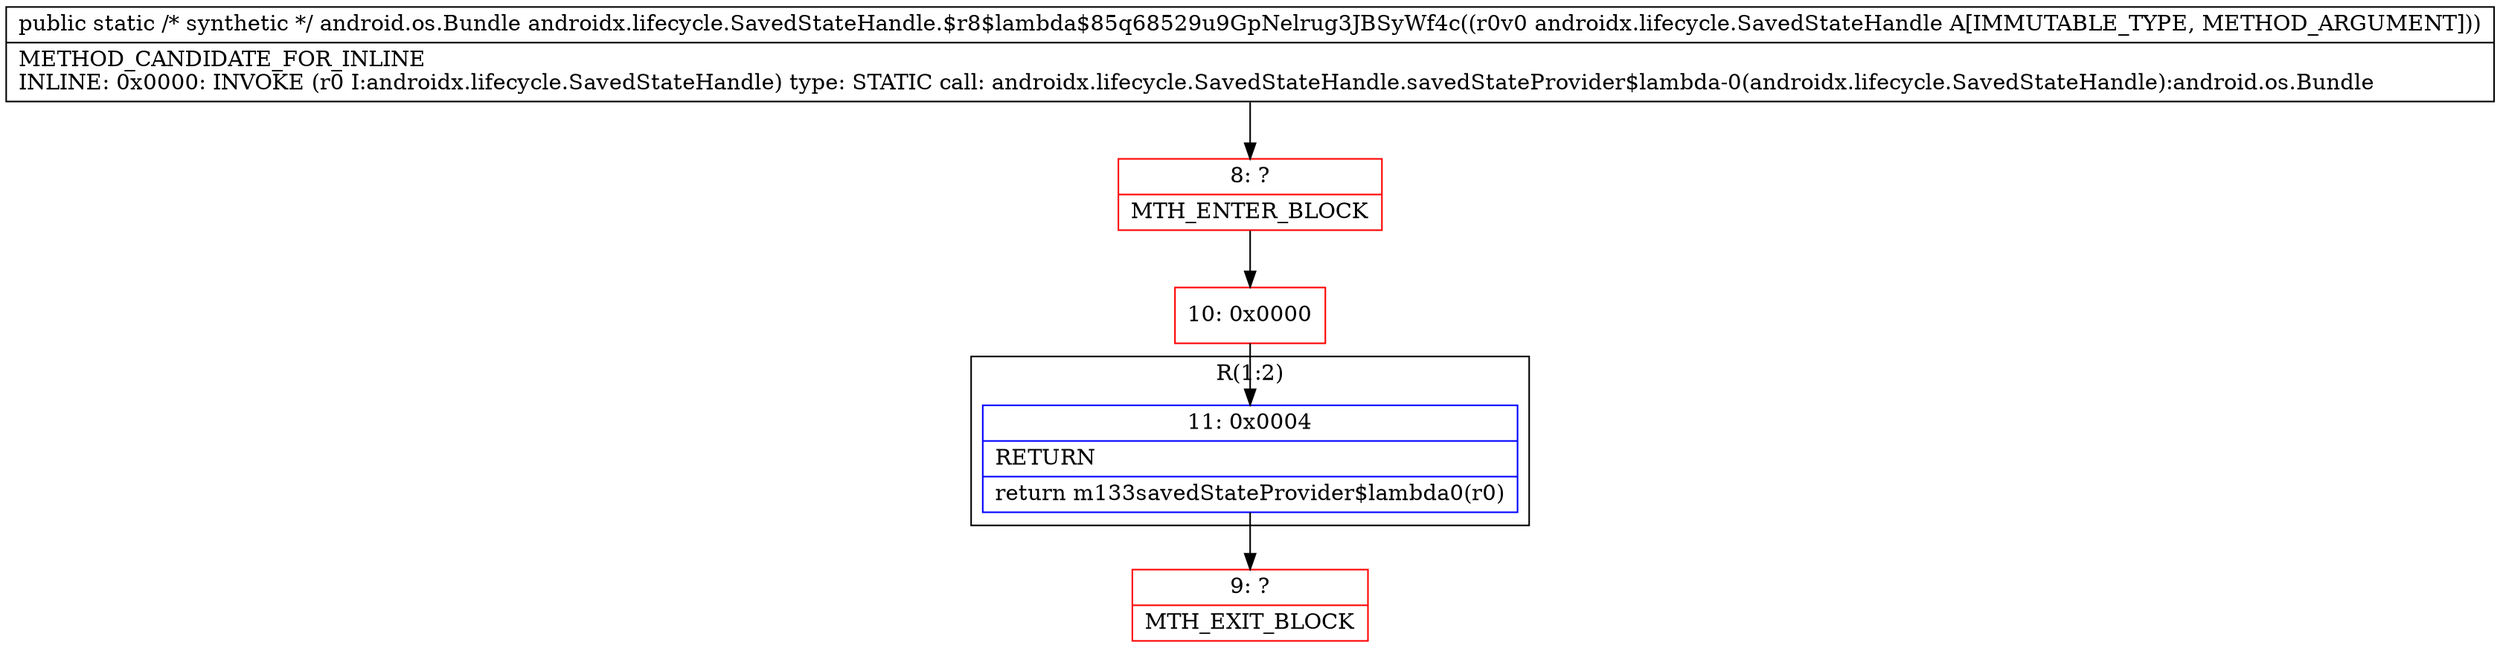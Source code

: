 digraph "CFG forandroidx.lifecycle.SavedStateHandle.$r8$lambda$85q68529u9GpNelrug3JBSyWf4c(Landroidx\/lifecycle\/SavedStateHandle;)Landroid\/os\/Bundle;" {
subgraph cluster_Region_1544059709 {
label = "R(1:2)";
node [shape=record,color=blue];
Node_11 [shape=record,label="{11\:\ 0x0004|RETURN\l|return m133savedStateProvider$lambda0(r0)\l}"];
}
Node_8 [shape=record,color=red,label="{8\:\ ?|MTH_ENTER_BLOCK\l}"];
Node_10 [shape=record,color=red,label="{10\:\ 0x0000}"];
Node_9 [shape=record,color=red,label="{9\:\ ?|MTH_EXIT_BLOCK\l}"];
MethodNode[shape=record,label="{public static \/* synthetic *\/ android.os.Bundle androidx.lifecycle.SavedStateHandle.$r8$lambda$85q68529u9GpNelrug3JBSyWf4c((r0v0 androidx.lifecycle.SavedStateHandle A[IMMUTABLE_TYPE, METHOD_ARGUMENT]))  | METHOD_CANDIDATE_FOR_INLINE\lINLINE: 0x0000: INVOKE  (r0 I:androidx.lifecycle.SavedStateHandle) type: STATIC call: androidx.lifecycle.SavedStateHandle.savedStateProvider$lambda\-0(androidx.lifecycle.SavedStateHandle):android.os.Bundle\l}"];
MethodNode -> Node_8;Node_11 -> Node_9;
Node_8 -> Node_10;
Node_10 -> Node_11;
}

